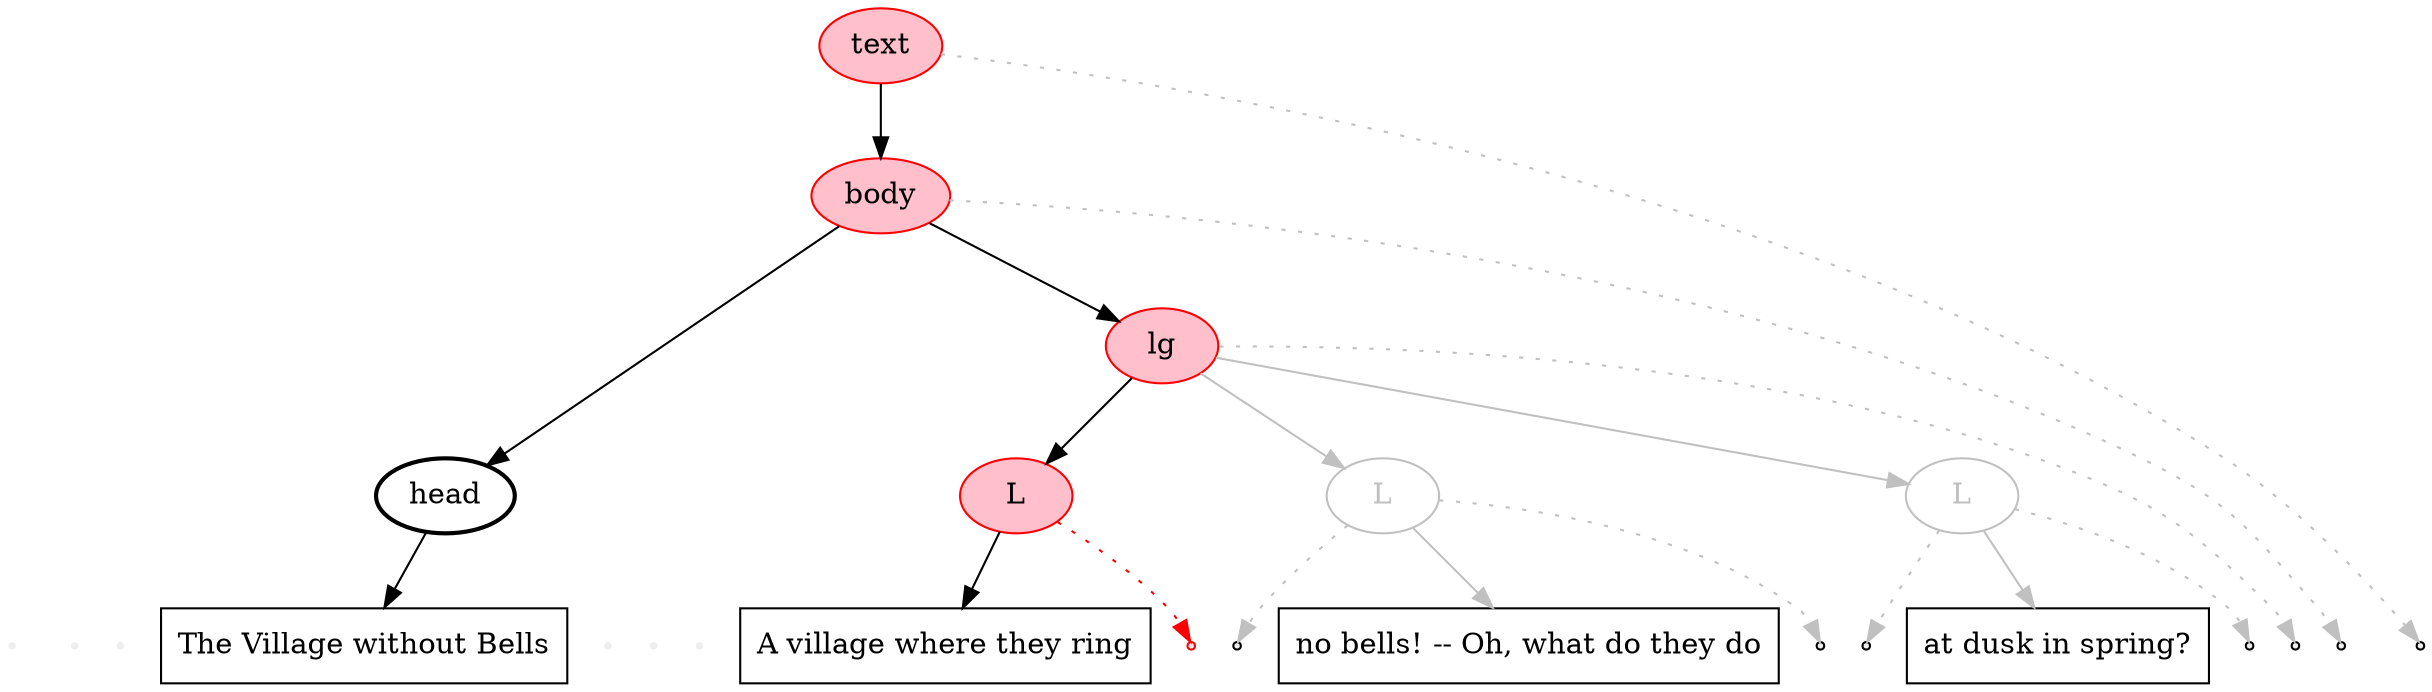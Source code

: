 digraph {
  node [shape=rectangle, ordering=out];
  edge [color=gray];
  
  subgraph {
  rank = same;
  node [color=black, shape=point, style=filled, fillcolor="#EEEEEE"];
  starttext [label="t\n(", color=transparent, style=invisible];
  startbody [label="b\n(", color=transparent];
  starthead [label="h\n(", color=transparent];
  endhead [label="h\n)", color=transparent];
  startlg [label="lg\n(", color=transparent];
  startl1 [label="l\n(", color=transparent];
  endl1 [label="l\n)", color=red];
  startl2 [label="l\n("];
  endl2 [label="l\n)"];
  startl3 [label="l\n("];
  endl3 [label="l\n)"];
  endlg [label="lg\n)"];
  endbody [label="b\n)"];
  endtext [label="t\nend"];

  node [color=black, shape=box, style=solid];
  // shape=plaintext makes them disappear too much
  
  pcd0 [label="The Village without Bells"];
  pcd1 [label="A village where they ring"];
  pcd2 [label="no bells! -- Oh, what do they do"];
  pcd3 [label="at dusk in spring?"]
   }

  node [shape=oval, color=gray, fontcolor=gray];
  text [color=red, fontcolor=black, style=filled, fillcolor=pink];
  body [color=red, fontcolor=black, style=filled, fillcolor=pink];
  head [color=black, fontcolor=black, style=bold];
  lg [color=red, fontcolor=black, style=filled, fillcolor=pink];
  l1 [label="L", color=red, fontcolor=black, style=filled, fillcolor=pink];
  l2 [label="L"];
  l3 [label="L"];
  text -> starttext [style=invisible, color=red, arrowhead=none];
  text -> body [color=black];
  text -> endtext [style=dotted];
  
  body -> startbody [style=invisible, color=red, arrowhead=none];
  body -> head [color=black];
  body -> lg [color=black];
  body -> endbody [style=dotted];

  head -> starthead [style=invisible, color=red, arrowhead=none];
  head -> pcd0 [color=black];
  head -> endhead [style=invisible, arrowhead=none, color=red];
  

  lg -> startlg [style=invisible, arrowhead=none, color=red];
  lg -> l1 [color=black];
  lg -> l2;
  lg -> l3;
  lg -> endlg [style=dotted];


  l1 -> startl1 [color=red, style=invisible, arrowhead=none];
  l1 -> pcd1 [color=black];
  l1 -> endl1 [color=red, style=dotted];
  

  l2 -> startl2 [style=dotted];
  l2 -> pcd2;
  l2 -> endl2 [style=dotted];
  

  l3 -> startl3 [style=dotted];
  l3 -> pcd3;
  l3 -> endl3 [style=dotted];
  
  
}